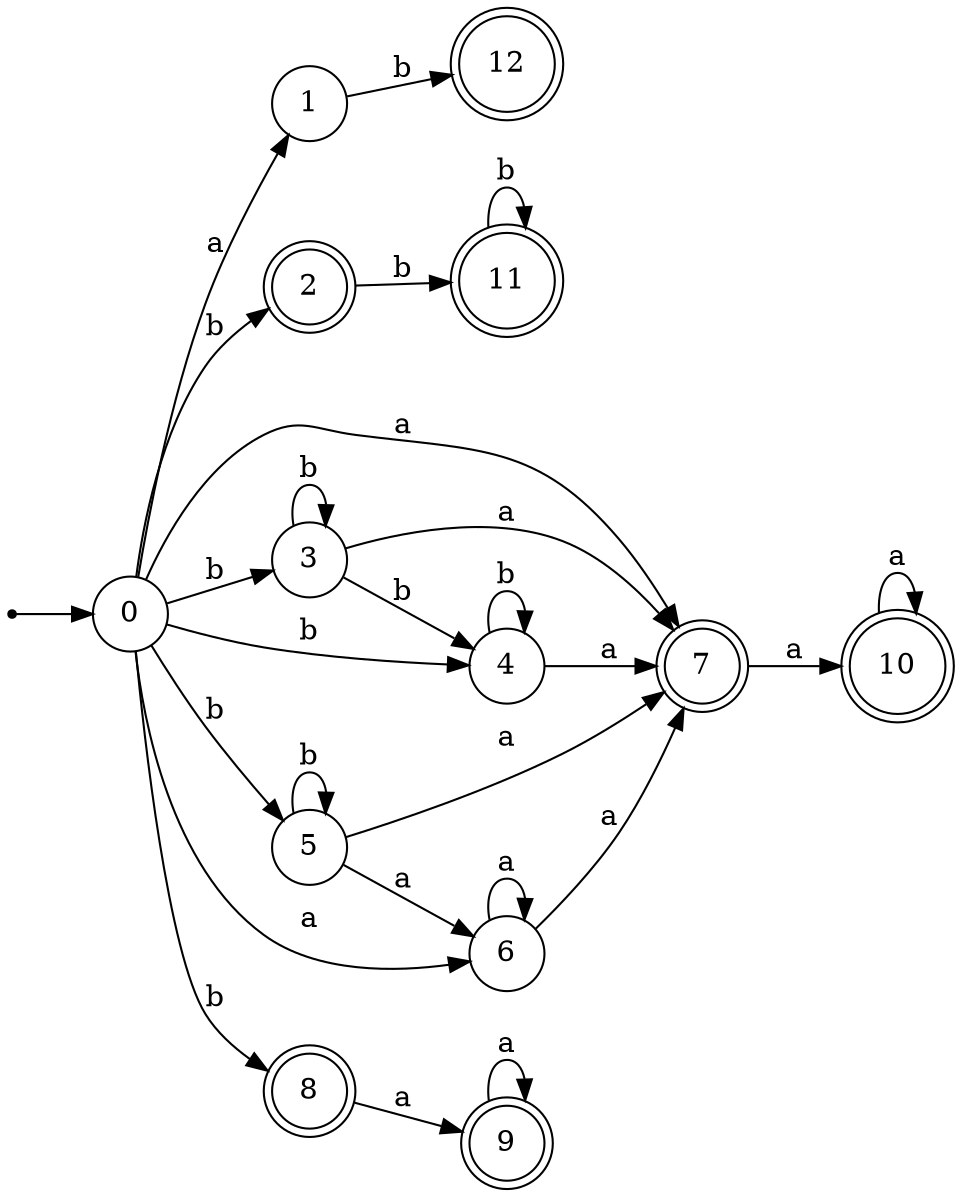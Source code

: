 digraph finite_state_machine {
rankdir=LR;
size="20,20";
node [shape = point]; "dummy0"
node [shape = circle]; "0";
"dummy0" -> "0";
node [shape = circle]; "1";
node [shape = doublecircle]; "2";node [shape = circle]; "3";
node [shape = circle]; "4";
node [shape = circle]; "5";
node [shape = circle]; "6";
node [shape = doublecircle]; "7";node [shape = doublecircle]; "8";node [shape = doublecircle]; "9";node [shape = doublecircle]; "10";node [shape = doublecircle]; "11";node [shape = doublecircle]; "12";"0" -> "1" [label = "a"];
 "0" -> "6" [label = "a"];
 "0" -> "7" [label = "a"];
 "0" -> "2" [label = "b"];
 "0" -> "3" [label = "b"];
 "0" -> "4" [label = "b"];
 "0" -> "5" [label = "b"];
 "0" -> "8" [label = "b"];
 "8" -> "9" [label = "a"];
 "9" -> "9" [label = "a"];
 "7" -> "10" [label = "a"];
 "10" -> "10" [label = "a"];
 "6" -> "6" [label = "a"];
 "6" -> "7" [label = "a"];
 "5" -> "5" [label = "b"];
 "5" -> "6" [label = "a"];
 "5" -> "7" [label = "a"];
 "4" -> "4" [label = "b"];
 "4" -> "7" [label = "a"];
 "3" -> "3" [label = "b"];
 "3" -> "4" [label = "b"];
 "3" -> "7" [label = "a"];
 "2" -> "11" [label = "b"];
 "11" -> "11" [label = "b"];
 "1" -> "12" [label = "b"];
 }
